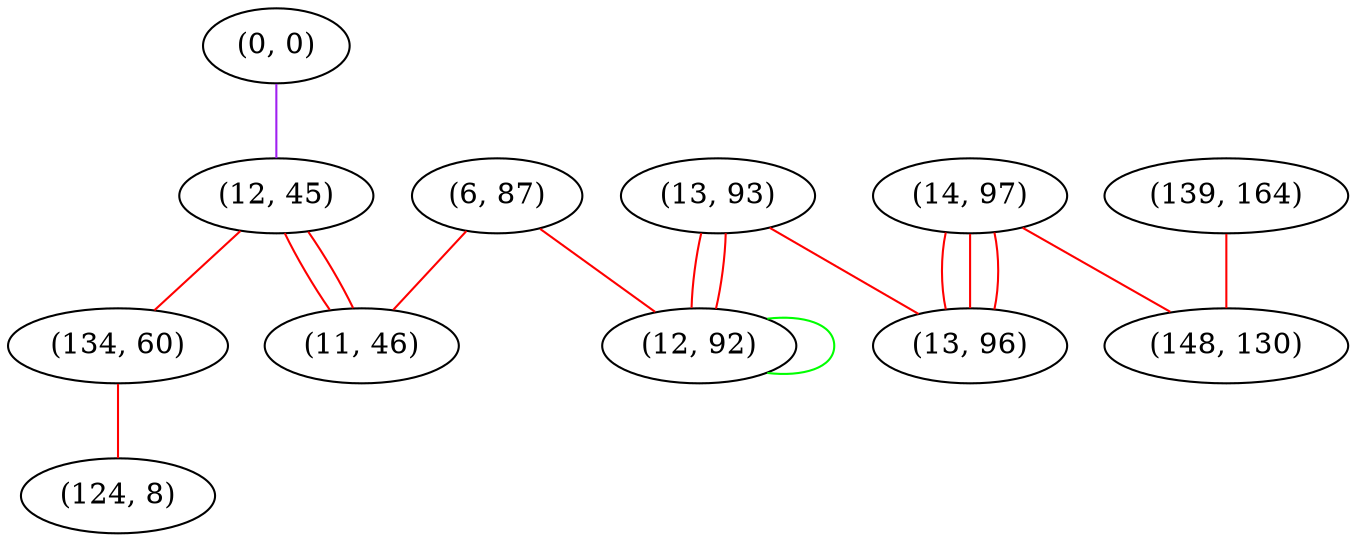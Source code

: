 graph "" {
"(0, 0)";
"(139, 164)";
"(12, 45)";
"(134, 60)";
"(124, 8)";
"(14, 97)";
"(6, 87)";
"(13, 93)";
"(11, 46)";
"(148, 130)";
"(12, 92)";
"(13, 96)";
"(0, 0)" -- "(12, 45)"  [color=purple, key=0, weight=4];
"(139, 164)" -- "(148, 130)"  [color=red, key=0, weight=1];
"(12, 45)" -- "(134, 60)"  [color=red, key=0, weight=1];
"(12, 45)" -- "(11, 46)"  [color=red, key=0, weight=1];
"(12, 45)" -- "(11, 46)"  [color=red, key=1, weight=1];
"(134, 60)" -- "(124, 8)"  [color=red, key=0, weight=1];
"(14, 97)" -- "(148, 130)"  [color=red, key=0, weight=1];
"(14, 97)" -- "(13, 96)"  [color=red, key=0, weight=1];
"(14, 97)" -- "(13, 96)"  [color=red, key=1, weight=1];
"(14, 97)" -- "(13, 96)"  [color=red, key=2, weight=1];
"(6, 87)" -- "(12, 92)"  [color=red, key=0, weight=1];
"(6, 87)" -- "(11, 46)"  [color=red, key=0, weight=1];
"(13, 93)" -- "(12, 92)"  [color=red, key=0, weight=1];
"(13, 93)" -- "(12, 92)"  [color=red, key=1, weight=1];
"(13, 93)" -- "(13, 96)"  [color=red, key=0, weight=1];
"(12, 92)" -- "(12, 92)"  [color=green, key=0, weight=2];
}
